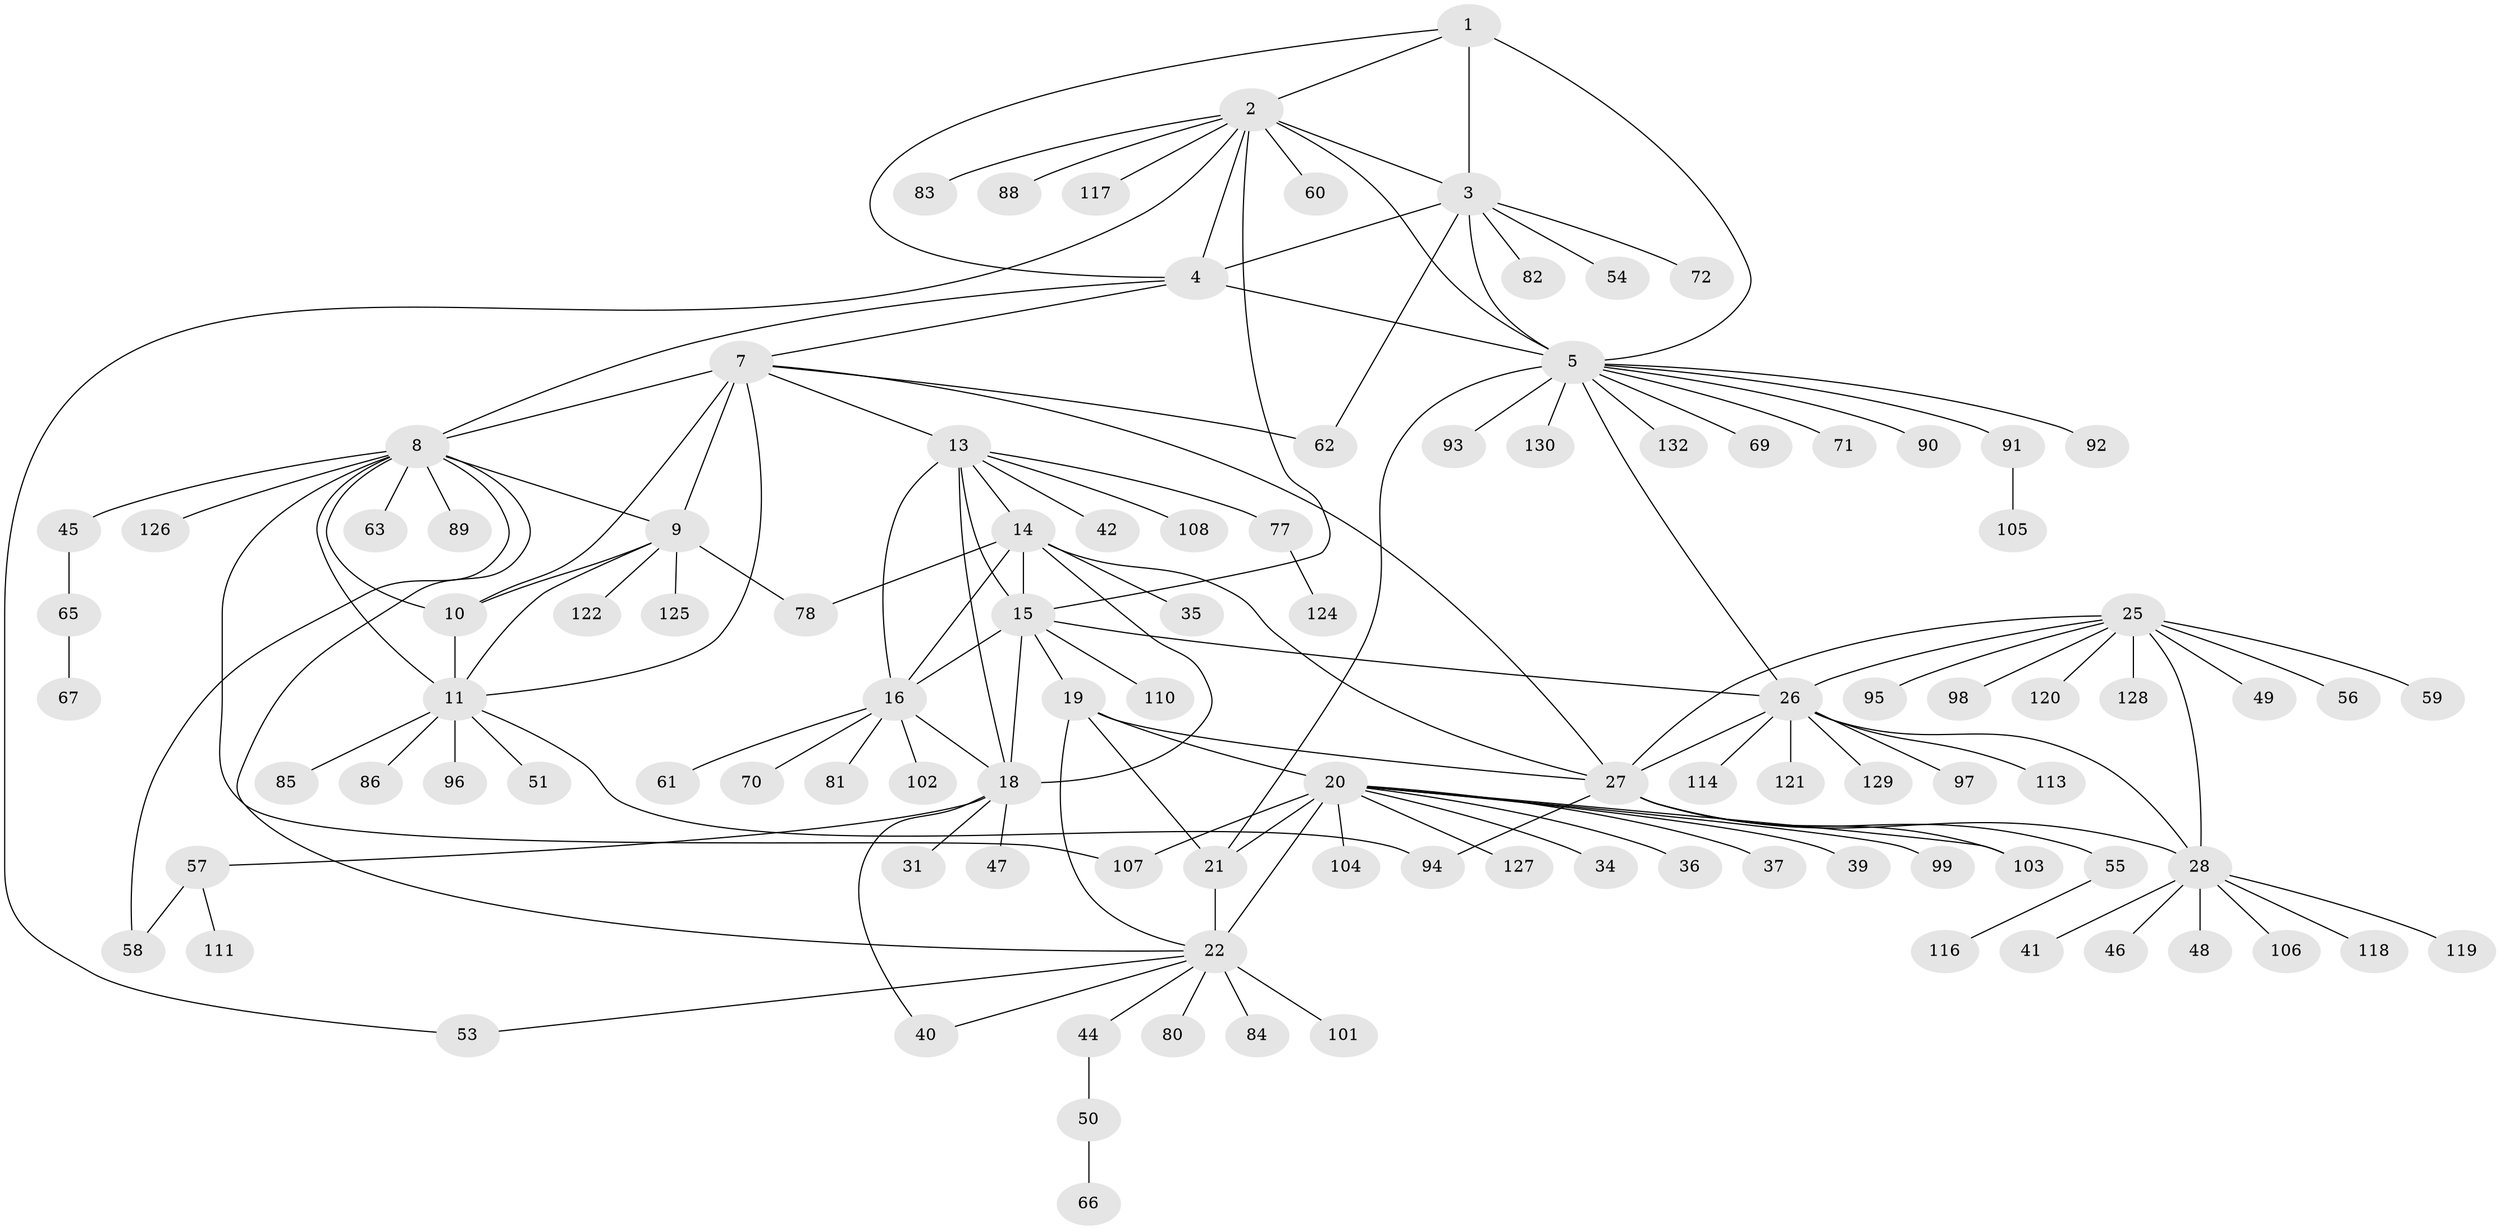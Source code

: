 // original degree distribution, {6: 0.022727272727272728, 11: 0.022727272727272728, 10: 0.05303030303030303, 7: 0.03787878787878788, 9: 0.03787878787878788, 8: 0.03787878787878788, 12: 0.015151515151515152, 1: 0.5757575757575758, 2: 0.17424242424242425, 3: 0.022727272727272728}
// Generated by graph-tools (version 1.1) at 2025/42/03/06/25 10:42:07]
// undirected, 106 vertices, 145 edges
graph export_dot {
graph [start="1"]
  node [color=gray90,style=filled];
  1 [super="+112"];
  2 [super="+33"];
  3 [super="+131"];
  4;
  5 [super="+6"];
  7 [super="+79"];
  8 [super="+12"];
  9 [super="+43"];
  10 [super="+76"];
  11 [super="+38"];
  13 [super="+32"];
  14 [super="+74"];
  15 [super="+17"];
  16 [super="+87"];
  18 [super="+68"];
  19;
  20 [super="+23"];
  21;
  22 [super="+24"];
  25 [super="+30"];
  26 [super="+64"];
  27 [super="+109"];
  28 [super="+29"];
  31;
  34;
  35;
  36;
  37;
  39 [super="+100"];
  40;
  41;
  42;
  44;
  45;
  46;
  47;
  48;
  49;
  50;
  51 [super="+52"];
  53 [super="+73"];
  54;
  55;
  56;
  57;
  58 [super="+115"];
  59 [super="+75"];
  60;
  61;
  62;
  63;
  65;
  66;
  67;
  69;
  70;
  71;
  72;
  77;
  78;
  80;
  81;
  82;
  83;
  84;
  85 [super="+123"];
  86;
  88;
  89;
  90;
  91;
  92;
  93;
  94;
  95;
  96;
  97;
  98;
  99;
  101;
  102;
  103;
  104;
  105;
  106;
  107;
  108;
  110;
  111;
  113;
  114;
  116;
  117;
  118;
  119;
  120;
  121;
  122;
  124;
  125;
  126;
  127;
  128;
  129;
  130;
  132;
  1 -- 2;
  1 -- 3;
  1 -- 4;
  1 -- 5 [weight=2];
  2 -- 3;
  2 -- 4;
  2 -- 5 [weight=2];
  2 -- 53;
  2 -- 60;
  2 -- 83;
  2 -- 117;
  2 -- 88;
  2 -- 15;
  3 -- 4;
  3 -- 5 [weight=2];
  3 -- 54;
  3 -- 62;
  3 -- 72;
  3 -- 82;
  4 -- 5 [weight=2];
  4 -- 8;
  4 -- 7;
  5 -- 21;
  5 -- 71;
  5 -- 90;
  5 -- 92;
  5 -- 93;
  5 -- 132;
  5 -- 69;
  5 -- 130;
  5 -- 26;
  5 -- 91;
  7 -- 8 [weight=2];
  7 -- 9;
  7 -- 10;
  7 -- 11;
  7 -- 13;
  7 -- 27;
  7 -- 62;
  8 -- 9 [weight=2];
  8 -- 10 [weight=2];
  8 -- 11 [weight=2];
  8 -- 45;
  8 -- 63;
  8 -- 126;
  8 -- 107;
  8 -- 22;
  8 -- 89;
  8 -- 58;
  9 -- 10;
  9 -- 11;
  9 -- 78;
  9 -- 122;
  9 -- 125;
  10 -- 11;
  11 -- 51;
  11 -- 85;
  11 -- 86;
  11 -- 94;
  11 -- 96;
  13 -- 14;
  13 -- 15 [weight=2];
  13 -- 16;
  13 -- 18;
  13 -- 42;
  13 -- 77;
  13 -- 108;
  14 -- 15 [weight=2];
  14 -- 16;
  14 -- 18;
  14 -- 35;
  14 -- 78;
  14 -- 27;
  15 -- 16 [weight=2];
  15 -- 18 [weight=2];
  15 -- 19;
  15 -- 26;
  15 -- 110;
  16 -- 18;
  16 -- 61;
  16 -- 70;
  16 -- 81;
  16 -- 102;
  18 -- 31;
  18 -- 40;
  18 -- 47;
  18 -- 57;
  19 -- 20 [weight=2];
  19 -- 21;
  19 -- 22 [weight=2];
  19 -- 27 [weight=2];
  20 -- 21 [weight=2];
  20 -- 22 [weight=4];
  20 -- 36;
  20 -- 37;
  20 -- 39;
  20 -- 104;
  20 -- 107;
  20 -- 34;
  20 -- 99;
  20 -- 103;
  20 -- 127;
  21 -- 22 [weight=2];
  22 -- 40;
  22 -- 44;
  22 -- 53;
  22 -- 80;
  22 -- 84;
  22 -- 101;
  25 -- 26 [weight=2];
  25 -- 27 [weight=2];
  25 -- 28 [weight=4];
  25 -- 49;
  25 -- 56;
  25 -- 95;
  25 -- 98;
  25 -- 120;
  25 -- 128;
  25 -- 59;
  26 -- 27;
  26 -- 28 [weight=2];
  26 -- 97;
  26 -- 113;
  26 -- 121;
  26 -- 129;
  26 -- 114;
  27 -- 28 [weight=2];
  27 -- 55;
  27 -- 94;
  27 -- 103;
  28 -- 41;
  28 -- 46;
  28 -- 119;
  28 -- 106;
  28 -- 48;
  28 -- 118;
  44 -- 50;
  45 -- 65;
  50 -- 66;
  55 -- 116;
  57 -- 58;
  57 -- 111;
  65 -- 67;
  77 -- 124;
  91 -- 105;
}
